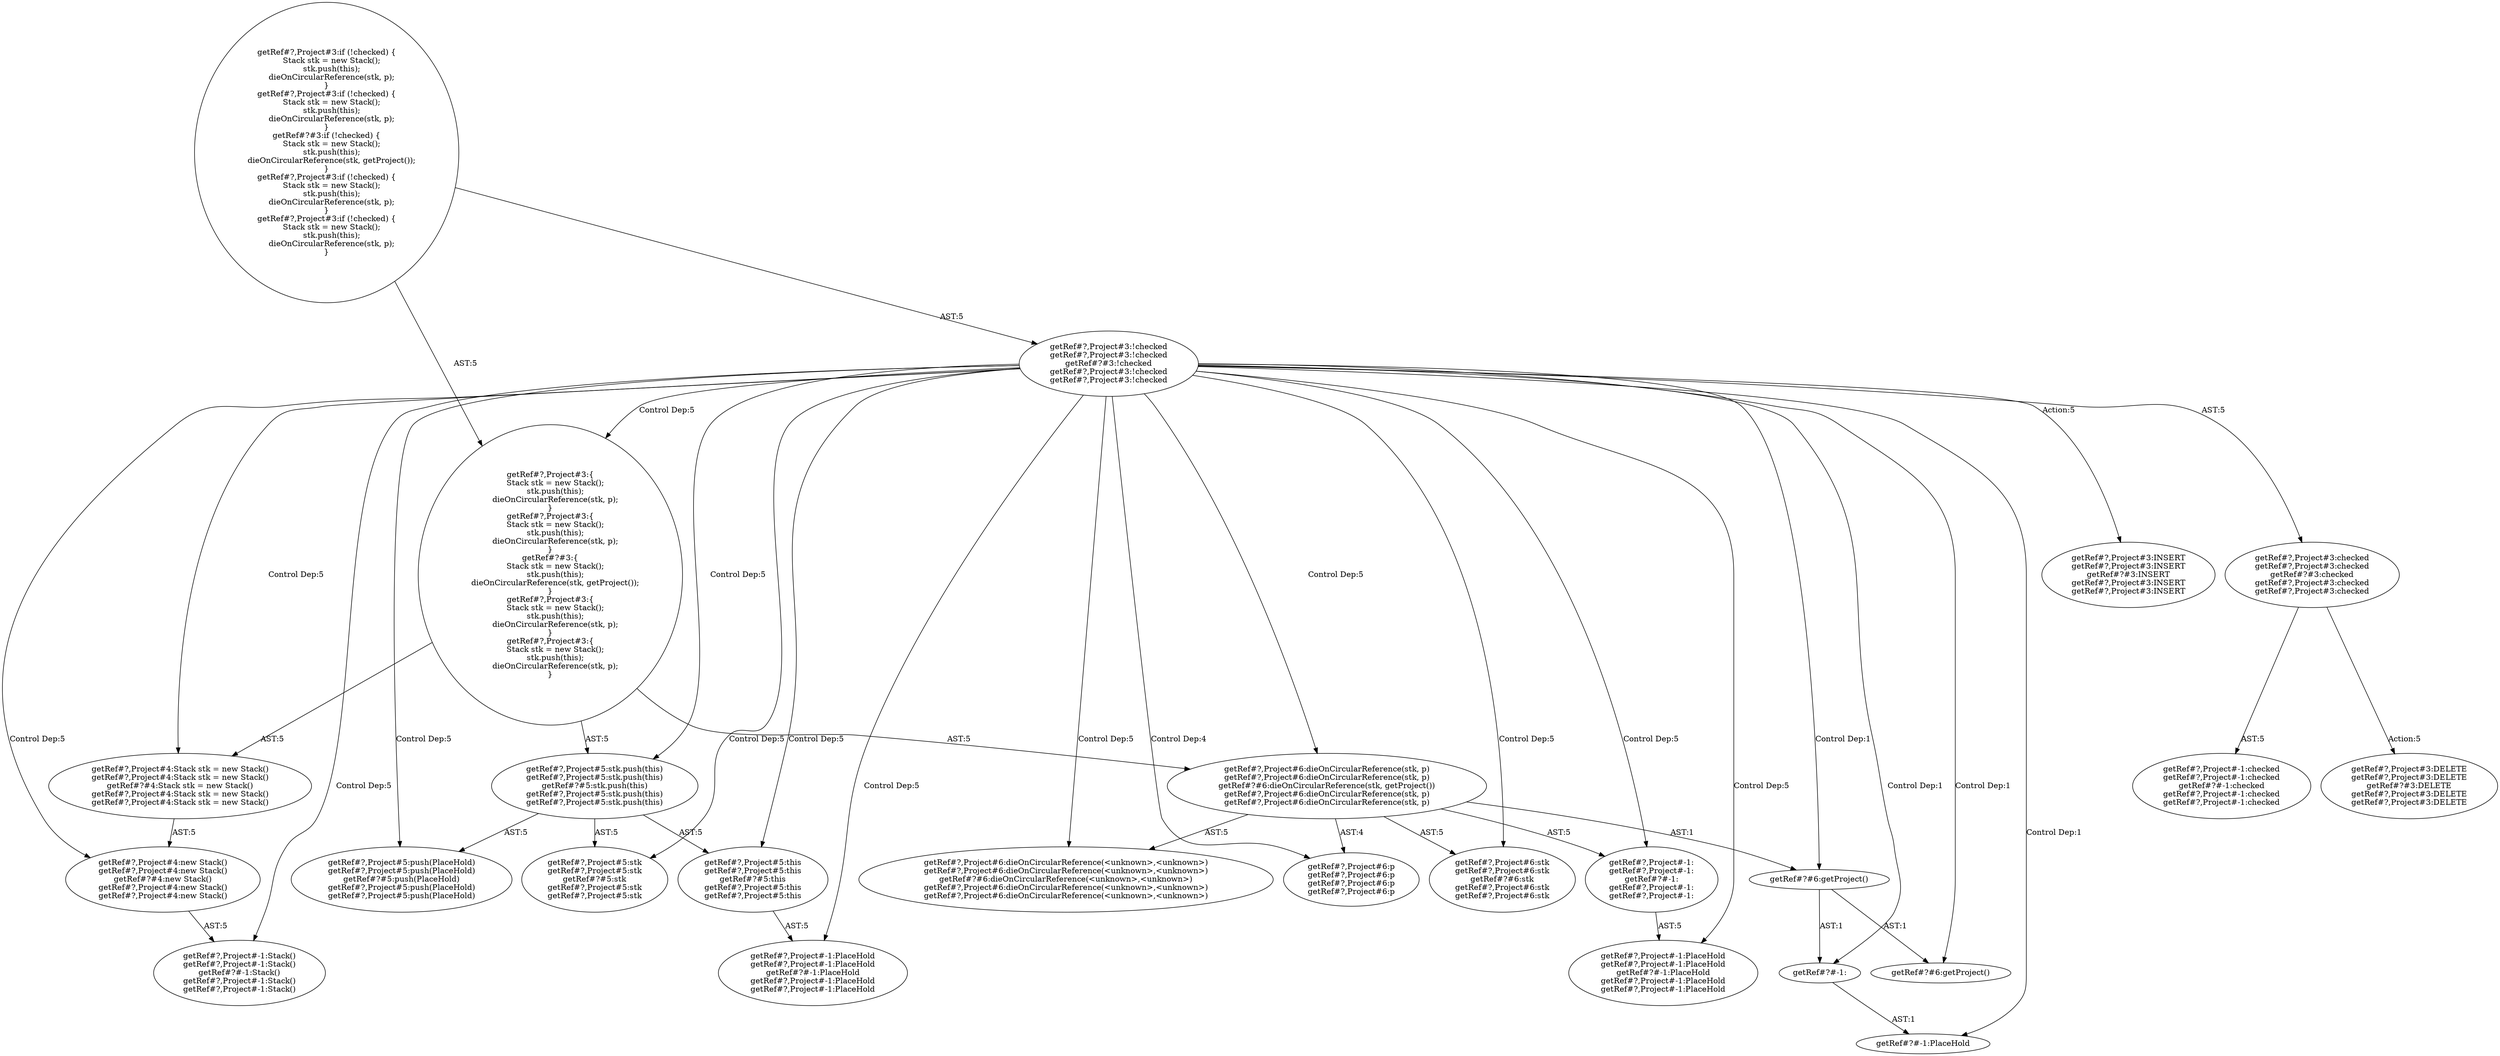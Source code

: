 digraph "Pattern" {
0 [label="getRef#?,Project#3:DELETE
getRef#?,Project#3:DELETE
getRef#?#3:DELETE
getRef#?,Project#3:DELETE
getRef#?,Project#3:DELETE" shape=ellipse]
1 [label="getRef#?,Project#3:checked
getRef#?,Project#3:checked
getRef#?#3:checked
getRef#?,Project#3:checked
getRef#?,Project#3:checked" shape=ellipse]
2 [label="getRef#?,Project#3:!checked
getRef#?,Project#3:!checked
getRef#?#3:!checked
getRef#?,Project#3:!checked
getRef#?,Project#3:!checked" shape=ellipse]
3 [label="getRef#?,Project#3:if (!checked) \{
    Stack stk = new Stack();
    stk.push(this);
    dieOnCircularReference(stk, p);
\}
getRef#?,Project#3:if (!checked) \{
    Stack stk = new Stack();
    stk.push(this);
    dieOnCircularReference(stk, p);
\}
getRef#?#3:if (!checked) \{
    Stack stk = new Stack();
    stk.push(this);
    dieOnCircularReference(stk, getProject());
\}
getRef#?,Project#3:if (!checked) \{
    Stack stk = new Stack();
    stk.push(this);
    dieOnCircularReference(stk, p);
\}
getRef#?,Project#3:if (!checked) \{
    Stack stk = new Stack();
    stk.push(this);
    dieOnCircularReference(stk, p);
\}" shape=ellipse]
4 [label="getRef#?,Project#3:\{
    Stack stk = new Stack();
    stk.push(this);
    dieOnCircularReference(stk, p);
\}
getRef#?,Project#3:\{
    Stack stk = new Stack();
    stk.push(this);
    dieOnCircularReference(stk, p);
\}
getRef#?#3:\{
    Stack stk = new Stack();
    stk.push(this);
    dieOnCircularReference(stk, getProject());
\}
getRef#?,Project#3:\{
    Stack stk = new Stack();
    stk.push(this);
    dieOnCircularReference(stk, p);
\}
getRef#?,Project#3:\{
    Stack stk = new Stack();
    stk.push(this);
    dieOnCircularReference(stk, p);
\}" shape=ellipse]
5 [label="getRef#?,Project#4:Stack stk = new Stack()
getRef#?,Project#4:Stack stk = new Stack()
getRef#?#4:Stack stk = new Stack()
getRef#?,Project#4:Stack stk = new Stack()
getRef#?,Project#4:Stack stk = new Stack()" shape=ellipse]
6 [label="getRef#?,Project#4:new Stack()
getRef#?,Project#4:new Stack()
getRef#?#4:new Stack()
getRef#?,Project#4:new Stack()
getRef#?,Project#4:new Stack()" shape=ellipse]
7 [label="getRef#?,Project#-1:Stack()
getRef#?,Project#-1:Stack()
getRef#?#-1:Stack()
getRef#?,Project#-1:Stack()
getRef#?,Project#-1:Stack()" shape=ellipse]
8 [label="getRef#?,Project#5:stk.push(this)
getRef#?,Project#5:stk.push(this)
getRef#?#5:stk.push(this)
getRef#?,Project#5:stk.push(this)
getRef#?,Project#5:stk.push(this)" shape=ellipse]
9 [label="getRef#?,Project#5:push(PlaceHold)
getRef#?,Project#5:push(PlaceHold)
getRef#?#5:push(PlaceHold)
getRef#?,Project#5:push(PlaceHold)
getRef#?,Project#5:push(PlaceHold)" shape=ellipse]
10 [label="getRef#?,Project#5:stk
getRef#?,Project#5:stk
getRef#?#5:stk
getRef#?,Project#5:stk
getRef#?,Project#5:stk" shape=ellipse]
11 [label="getRef#?,Project#5:this
getRef#?,Project#5:this
getRef#?#5:this
getRef#?,Project#5:this
getRef#?,Project#5:this" shape=ellipse]
12 [label="getRef#?,Project#-1:PlaceHold
getRef#?,Project#-1:PlaceHold
getRef#?#-1:PlaceHold
getRef#?,Project#-1:PlaceHold
getRef#?,Project#-1:PlaceHold" shape=ellipse]
13 [label="getRef#?,Project#6:dieOnCircularReference(stk, p)
getRef#?,Project#6:dieOnCircularReference(stk, p)
getRef#?#6:dieOnCircularReference(stk, getProject())
getRef#?,Project#6:dieOnCircularReference(stk, p)
getRef#?,Project#6:dieOnCircularReference(stk, p)" shape=ellipse]
14 [label="getRef#?,Project#6:dieOnCircularReference(<unknown>,<unknown>)
getRef#?,Project#6:dieOnCircularReference(<unknown>,<unknown>)
getRef#?#6:dieOnCircularReference(<unknown>,<unknown>)
getRef#?,Project#6:dieOnCircularReference(<unknown>,<unknown>)
getRef#?,Project#6:dieOnCircularReference(<unknown>,<unknown>)" shape=ellipse]
15 [label="getRef#?,Project#-1:
getRef#?,Project#-1:
getRef#?#-1:
getRef#?,Project#-1:
getRef#?,Project#-1:" shape=ellipse]
16 [label="getRef#?,Project#-1:PlaceHold
getRef#?,Project#-1:PlaceHold
getRef#?#-1:PlaceHold
getRef#?,Project#-1:PlaceHold
getRef#?,Project#-1:PlaceHold" shape=ellipse]
17 [label="getRef#?,Project#6:stk
getRef#?,Project#6:stk
getRef#?#6:stk
getRef#?,Project#6:stk
getRef#?,Project#6:stk" shape=ellipse]
18 [label="getRef#?,Project#6:p
getRef#?,Project#6:p
getRef#?,Project#6:p
getRef#?,Project#6:p" shape=ellipse]
19 [label="getRef#?,Project#3:INSERT
getRef#?,Project#3:INSERT
getRef#?#3:INSERT
getRef#?,Project#3:INSERT
getRef#?,Project#3:INSERT" shape=ellipse]
20 [label="getRef#?,Project#-1:checked
getRef#?,Project#-1:checked
getRef#?#-1:checked
getRef#?,Project#-1:checked
getRef#?,Project#-1:checked" shape=ellipse]
21 [label="getRef#?#6:getProject()" shape=ellipse]
22 [label="getRef#?#-1:" shape=ellipse]
23 [label="getRef#?#-1:PlaceHold" shape=ellipse]
24 [label="getRef#?#6:getProject()" shape=ellipse]
1 -> 0 [label="Action:5"];
1 -> 20 [label="AST:5"];
2 -> 1 [label="AST:5"];
2 -> 4 [label="Control Dep:5"];
2 -> 5 [label="Control Dep:5"];
2 -> 6 [label="Control Dep:5"];
2 -> 7 [label="Control Dep:5"];
2 -> 8 [label="Control Dep:5"];
2 -> 9 [label="Control Dep:5"];
2 -> 10 [label="Control Dep:5"];
2 -> 11 [label="Control Dep:5"];
2 -> 12 [label="Control Dep:5"];
2 -> 13 [label="Control Dep:5"];
2 -> 14 [label="Control Dep:5"];
2 -> 15 [label="Control Dep:5"];
2 -> 16 [label="Control Dep:5"];
2 -> 17 [label="Control Dep:5"];
2 -> 18 [label="Control Dep:4"];
2 -> 19 [label="Action:5"];
2 -> 21 [label="Control Dep:1"];
2 -> 22 [label="Control Dep:1"];
2 -> 23 [label="Control Dep:1"];
2 -> 24 [label="Control Dep:1"];
3 -> 2 [label="AST:5"];
3 -> 4 [label="AST:5"];
4 -> 5 [label="AST:5"];
4 -> 8 [label="AST:5"];
4 -> 13 [label="AST:5"];
5 -> 6 [label="AST:5"];
6 -> 7 [label="AST:5"];
8 -> 10 [label="AST:5"];
8 -> 9 [label="AST:5"];
8 -> 11 [label="AST:5"];
11 -> 12 [label="AST:5"];
13 -> 15 [label="AST:5"];
13 -> 14 [label="AST:5"];
13 -> 17 [label="AST:5"];
13 -> 18 [label="AST:4"];
13 -> 21 [label="AST:1"];
15 -> 16 [label="AST:5"];
21 -> 22 [label="AST:1"];
21 -> 24 [label="AST:1"];
22 -> 23 [label="AST:1"];
}